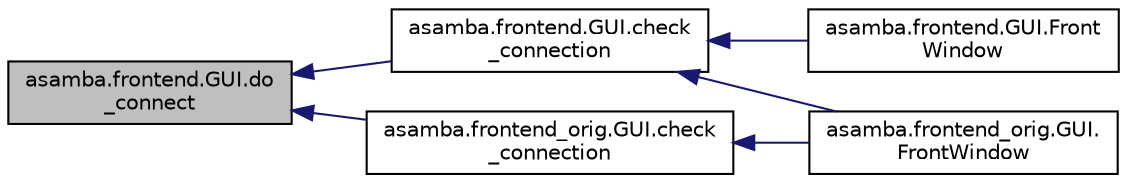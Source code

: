 digraph "asamba.frontend.GUI.do_connect"
{
  edge [fontname="Helvetica",fontsize="10",labelfontname="Helvetica",labelfontsize="10"];
  node [fontname="Helvetica",fontsize="10",shape=record];
  rankdir="LR";
  Node28 [label="asamba.frontend.GUI.do\l_connect",height=0.2,width=0.4,color="black", fillcolor="grey75", style="filled", fontcolor="black"];
  Node28 -> Node29 [dir="back",color="midnightblue",fontsize="10",style="solid",fontname="Helvetica"];
  Node29 [label="asamba.frontend.GUI.check\l_connection",height=0.2,width=0.4,color="black", fillcolor="white", style="filled",URL="$classasamba_1_1frontend_1_1_g_u_i.html#aacca71c626bd1753c1277e13b5ad8eec"];
  Node29 -> Node30 [dir="back",color="midnightblue",fontsize="10",style="solid",fontname="Helvetica"];
  Node30 [label="asamba.frontend.GUI.Front\lWindow",height=0.2,width=0.4,color="black", fillcolor="white", style="filled",URL="$classasamba_1_1frontend_1_1_g_u_i.html#acaec11d5fbe0228d9da0e3ba10a4ea33"];
  Node29 -> Node31 [dir="back",color="midnightblue",fontsize="10",style="solid",fontname="Helvetica"];
  Node31 [label="asamba.frontend_orig.GUI.\lFrontWindow",height=0.2,width=0.4,color="black", fillcolor="white", style="filled",URL="$classasamba_1_1frontend__orig_1_1_g_u_i.html#a0fd564268af273f977bc8065e26e110b"];
  Node28 -> Node32 [dir="back",color="midnightblue",fontsize="10",style="solid",fontname="Helvetica"];
  Node32 [label="asamba.frontend_orig.GUI.check\l_connection",height=0.2,width=0.4,color="black", fillcolor="white", style="filled",URL="$classasamba_1_1frontend__orig_1_1_g_u_i.html#ae71ecf0efcb575059e181ccd33f75178"];
  Node32 -> Node31 [dir="back",color="midnightblue",fontsize="10",style="solid",fontname="Helvetica"];
}
